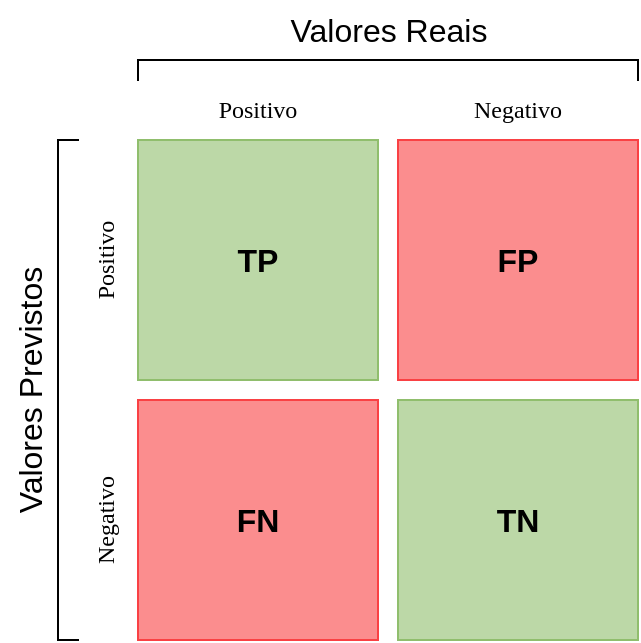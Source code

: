 <mxfile version="21.3.7" type="device">
  <diagram name="Page-1" id="-uv9rRpBmgQO2LHx_JhZ">
    <mxGraphModel dx="989" dy="603" grid="1" gridSize="10" guides="1" tooltips="1" connect="1" arrows="1" fold="1" page="1" pageScale="1" pageWidth="850" pageHeight="1100" math="0" shadow="0">
      <root>
        <mxCell id="0" />
        <mxCell id="1" parent="0" />
        <mxCell id="xyGu0Te8a66smDaC3QKq-1" value="&lt;font style=&quot;font-size: 16px;&quot;&gt;TP&lt;/font&gt;" style="rounded=0;whiteSpace=wrap;html=1;fillColor=#90be6d;strokeColor=#90BE6D;fillOpacity=60;fontStyle=1" vertex="1" parent="1">
          <mxGeometry x="280" y="240" width="120" height="120" as="geometry" />
        </mxCell>
        <mxCell id="xyGu0Te8a66smDaC3QKq-5" value="Positivo" style="text;html=1;strokeColor=none;fillColor=none;align=center;verticalAlign=middle;whiteSpace=wrap;rounded=0;fontFamily=Garamond;" vertex="1" parent="1">
          <mxGeometry x="320" y="210" width="40" height="30" as="geometry" />
        </mxCell>
        <mxCell id="xyGu0Te8a66smDaC3QKq-6" value="&lt;font style=&quot;font-size: 16px;&quot;&gt;FP&lt;/font&gt;" style="rounded=0;whiteSpace=wrap;html=1;fillColor=#f94144;strokeColor=#f94144;fillOpacity=60;fontStyle=1" vertex="1" parent="1">
          <mxGeometry x="410" y="240" width="120" height="120" as="geometry" />
        </mxCell>
        <mxCell id="xyGu0Te8a66smDaC3QKq-7" value="&lt;font style=&quot;font-size: 16px;&quot;&gt;TN&lt;/font&gt;" style="rounded=0;whiteSpace=wrap;html=1;fillColor=#90be6d;strokeColor=#90BE6D;fillOpacity=60;fontStyle=1" vertex="1" parent="1">
          <mxGeometry x="410" y="370" width="120" height="120" as="geometry" />
        </mxCell>
        <mxCell id="xyGu0Te8a66smDaC3QKq-8" value="&lt;font style=&quot;font-size: 16px;&quot;&gt;FN&lt;/font&gt;" style="rounded=0;whiteSpace=wrap;html=1;fillColor=#f94144;strokeColor=#f94144;fillOpacity=60;fontStyle=1" vertex="1" parent="1">
          <mxGeometry x="280" y="370" width="120" height="120" as="geometry" />
        </mxCell>
        <mxCell id="xyGu0Te8a66smDaC3QKq-9" value="Negativo" style="text;html=1;strokeColor=none;fillColor=none;align=center;verticalAlign=middle;whiteSpace=wrap;rounded=0;fontFamily=Garamond;" vertex="1" parent="1">
          <mxGeometry x="450" y="210" width="40" height="30" as="geometry" />
        </mxCell>
        <mxCell id="xyGu0Te8a66smDaC3QKq-10" value="Negativo" style="text;html=1;strokeColor=none;fillColor=none;align=center;verticalAlign=middle;whiteSpace=wrap;rounded=0;rotation=-90;fontFamily=Garamond;" vertex="1" parent="1">
          <mxGeometry x="244" y="415" width="40" height="30" as="geometry" />
        </mxCell>
        <mxCell id="xyGu0Te8a66smDaC3QKq-11" value="Positivo" style="text;html=1;strokeColor=none;fillColor=none;align=center;verticalAlign=middle;whiteSpace=wrap;rounded=0;rotation=-90;fontFamily=Garamond;" vertex="1" parent="1">
          <mxGeometry x="244" y="285" width="40" height="30" as="geometry" />
        </mxCell>
        <mxCell id="xyGu0Te8a66smDaC3QKq-12" value="" style="shape=partialRectangle;whiteSpace=wrap;html=1;bottom=1;right=1;left=1;top=0;fillColor=none;routingCenterX=-0.5;rotation=-180;" vertex="1" parent="1">
          <mxGeometry x="280" y="200" width="250" height="10" as="geometry" />
        </mxCell>
        <mxCell id="xyGu0Te8a66smDaC3QKq-13" value="" style="shape=partialRectangle;whiteSpace=wrap;html=1;bottom=1;right=1;left=1;top=0;fillColor=none;routingCenterX=-0.5;rotation=90;" vertex="1" parent="1">
          <mxGeometry x="120" y="360" width="250" height="10" as="geometry" />
        </mxCell>
        <mxCell id="xyGu0Te8a66smDaC3QKq-14" value="Valores Reais" style="text;html=1;strokeColor=none;fillColor=none;align=center;verticalAlign=middle;whiteSpace=wrap;rounded=0;fontSize=16;" vertex="1" parent="1">
          <mxGeometry x="347.5" y="170" width="115" height="30" as="geometry" />
        </mxCell>
        <mxCell id="xyGu0Te8a66smDaC3QKq-15" value="Valores Previstos" style="text;html=1;strokeColor=none;fillColor=none;align=center;verticalAlign=middle;whiteSpace=wrap;rounded=0;fontSize=16;rotation=-90;" vertex="1" parent="1">
          <mxGeometry x="153" y="350" width="146" height="30" as="geometry" />
        </mxCell>
      </root>
    </mxGraphModel>
  </diagram>
</mxfile>
